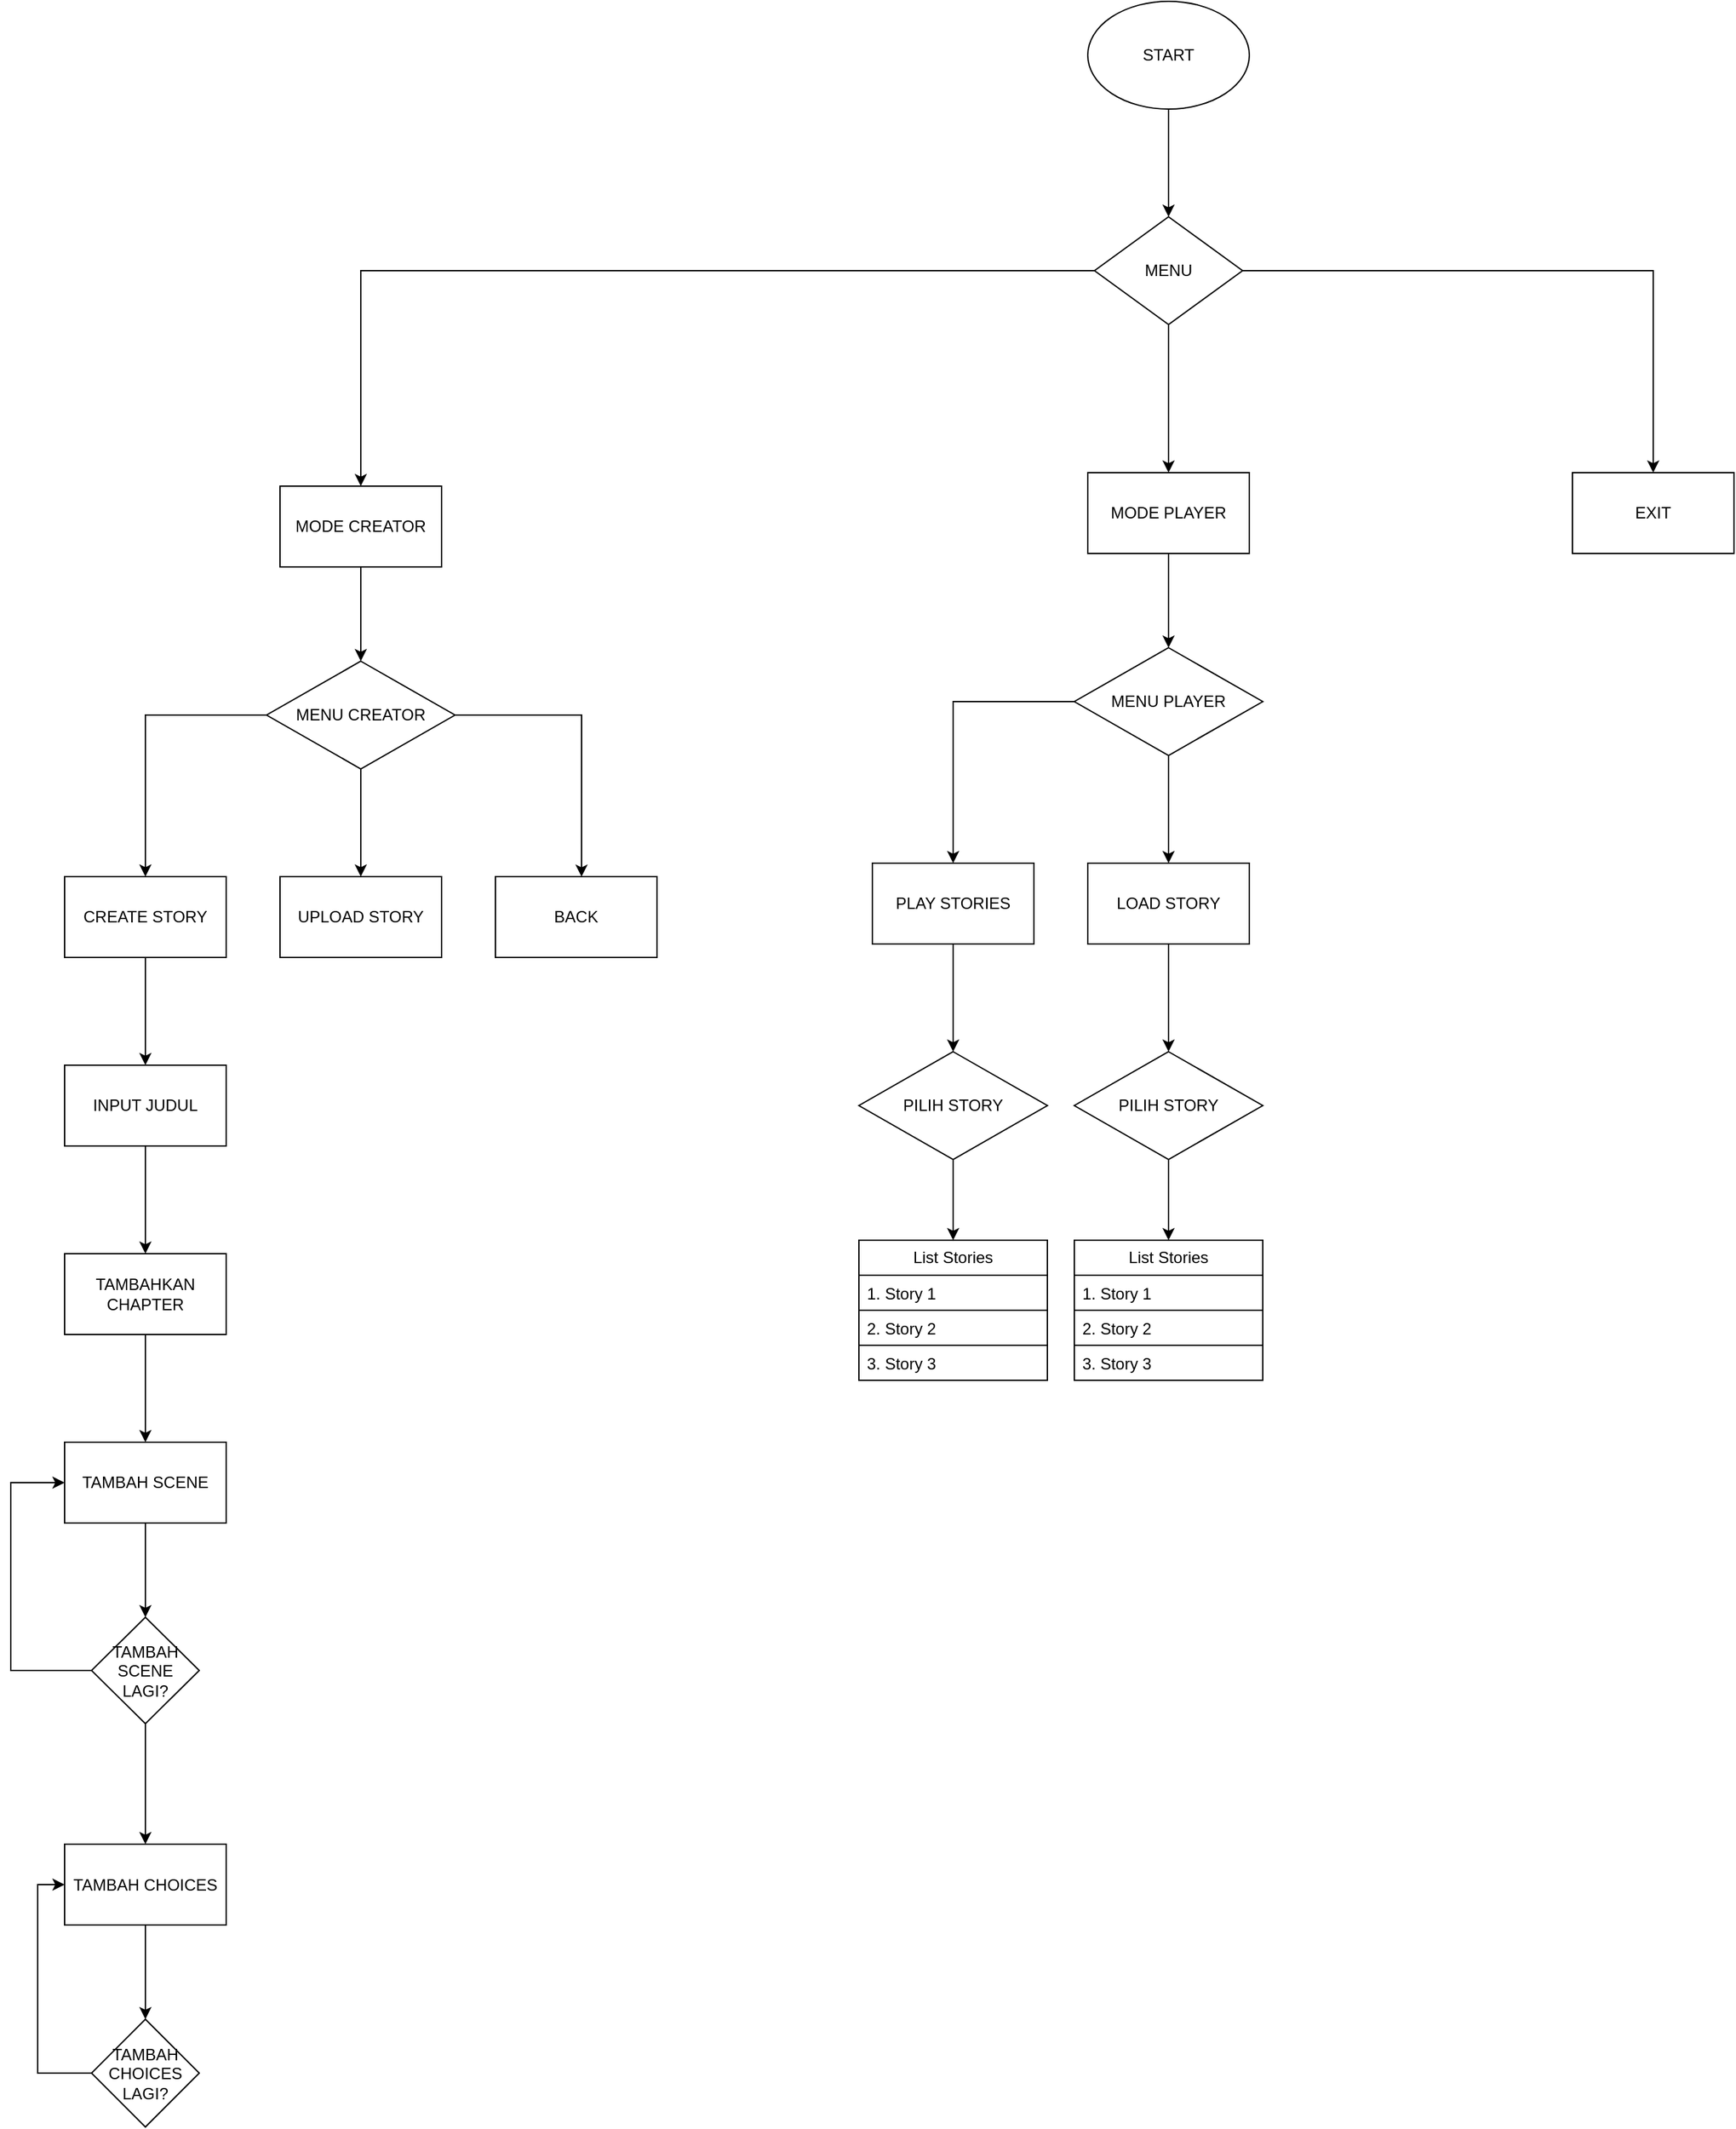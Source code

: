 <mxfile version="27.0.6">
  <diagram id="C5RBs43oDa-KdzZeNtuy" name="Page-1">
    <mxGraphModel dx="2007" dy="1087" grid="1" gridSize="10" guides="1" tooltips="1" connect="1" arrows="1" fold="1" page="1" pageScale="1" pageWidth="4000" pageHeight="5000" math="0" shadow="0">
      <root>
        <mxCell id="WIyWlLk6GJQsqaUBKTNV-0" />
        <mxCell id="WIyWlLk6GJQsqaUBKTNV-1" parent="WIyWlLk6GJQsqaUBKTNV-0" />
        <mxCell id="i5iyKpR7rWGPFOQk52zn-2" value="" style="edgeStyle=orthogonalEdgeStyle;rounded=0;orthogonalLoop=1;jettySize=auto;html=1;" parent="WIyWlLk6GJQsqaUBKTNV-1" source="i5iyKpR7rWGPFOQk52zn-0" target="i5iyKpR7rWGPFOQk52zn-1" edge="1">
          <mxGeometry relative="1" as="geometry" />
        </mxCell>
        <mxCell id="i5iyKpR7rWGPFOQk52zn-0" value="START" style="ellipse;whiteSpace=wrap;html=1;" parent="WIyWlLk6GJQsqaUBKTNV-1" vertex="1">
          <mxGeometry x="960" y="200" width="120" height="80" as="geometry" />
        </mxCell>
        <mxCell id="i5iyKpR7rWGPFOQk52zn-11" value="" style="edgeStyle=orthogonalEdgeStyle;rounded=0;orthogonalLoop=1;jettySize=auto;html=1;" parent="WIyWlLk6GJQsqaUBKTNV-1" source="i5iyKpR7rWGPFOQk52zn-1" target="i5iyKpR7rWGPFOQk52zn-6" edge="1">
          <mxGeometry relative="1" as="geometry" />
        </mxCell>
        <mxCell id="i5iyKpR7rWGPFOQk52zn-12" style="edgeStyle=orthogonalEdgeStyle;rounded=0;orthogonalLoop=1;jettySize=auto;html=1;entryX=0.5;entryY=0;entryDx=0;entryDy=0;" parent="WIyWlLk6GJQsqaUBKTNV-1" source="i5iyKpR7rWGPFOQk52zn-1" target="i5iyKpR7rWGPFOQk52zn-5" edge="1">
          <mxGeometry relative="1" as="geometry" />
        </mxCell>
        <mxCell id="i5iyKpR7rWGPFOQk52zn-13" style="edgeStyle=orthogonalEdgeStyle;rounded=0;orthogonalLoop=1;jettySize=auto;html=1;entryX=0.5;entryY=0;entryDx=0;entryDy=0;" parent="WIyWlLk6GJQsqaUBKTNV-1" source="i5iyKpR7rWGPFOQk52zn-1" target="i5iyKpR7rWGPFOQk52zn-7" edge="1">
          <mxGeometry relative="1" as="geometry" />
        </mxCell>
        <mxCell id="i5iyKpR7rWGPFOQk52zn-1" value="MENU" style="rhombus;whiteSpace=wrap;html=1;" parent="WIyWlLk6GJQsqaUBKTNV-1" vertex="1">
          <mxGeometry x="965" y="360" width="110" height="80" as="geometry" />
        </mxCell>
        <mxCell id="i5iyKpR7rWGPFOQk52zn-15" value="" style="edgeStyle=orthogonalEdgeStyle;rounded=0;orthogonalLoop=1;jettySize=auto;html=1;" parent="WIyWlLk6GJQsqaUBKTNV-1" source="i5iyKpR7rWGPFOQk52zn-5" target="i5iyKpR7rWGPFOQk52zn-14" edge="1">
          <mxGeometry relative="1" as="geometry" />
        </mxCell>
        <mxCell id="i5iyKpR7rWGPFOQk52zn-5" value="MODE CREATOR" style="rounded=0;whiteSpace=wrap;html=1;" parent="WIyWlLk6GJQsqaUBKTNV-1" vertex="1">
          <mxGeometry x="360" y="560" width="120" height="60" as="geometry" />
        </mxCell>
        <mxCell id="Mk5RohK75VuT00nyrbV4-39" value="" style="edgeStyle=orthogonalEdgeStyle;rounded=0;orthogonalLoop=1;jettySize=auto;html=1;" edge="1" parent="WIyWlLk6GJQsqaUBKTNV-1" source="i5iyKpR7rWGPFOQk52zn-6" target="Mk5RohK75VuT00nyrbV4-2">
          <mxGeometry relative="1" as="geometry" />
        </mxCell>
        <mxCell id="i5iyKpR7rWGPFOQk52zn-6" value="MODE PLAYER" style="rounded=0;whiteSpace=wrap;html=1;" parent="WIyWlLk6GJQsqaUBKTNV-1" vertex="1">
          <mxGeometry x="960" y="550" width="120" height="60" as="geometry" />
        </mxCell>
        <mxCell id="i5iyKpR7rWGPFOQk52zn-7" value="EXIT" style="rounded=0;whiteSpace=wrap;html=1;" parent="WIyWlLk6GJQsqaUBKTNV-1" vertex="1">
          <mxGeometry x="1320" y="550" width="120" height="60" as="geometry" />
        </mxCell>
        <mxCell id="i5iyKpR7rWGPFOQk52zn-18" style="edgeStyle=orthogonalEdgeStyle;rounded=0;orthogonalLoop=1;jettySize=auto;html=1;entryX=0.5;entryY=0;entryDx=0;entryDy=0;" parent="WIyWlLk6GJQsqaUBKTNV-1" source="i5iyKpR7rWGPFOQk52zn-14" target="i5iyKpR7rWGPFOQk52zn-16" edge="1">
          <mxGeometry relative="1" as="geometry" />
        </mxCell>
        <mxCell id="i5iyKpR7rWGPFOQk52zn-19" style="edgeStyle=orthogonalEdgeStyle;rounded=0;orthogonalLoop=1;jettySize=auto;html=1;entryX=0.5;entryY=0;entryDx=0;entryDy=0;" parent="WIyWlLk6GJQsqaUBKTNV-1" source="i5iyKpR7rWGPFOQk52zn-14" target="i5iyKpR7rWGPFOQk52zn-17" edge="1">
          <mxGeometry relative="1" as="geometry" />
        </mxCell>
        <mxCell id="i5iyKpR7rWGPFOQk52zn-14" value="MENU CREATOR" style="rhombus;whiteSpace=wrap;html=1;rounded=0;" parent="WIyWlLk6GJQsqaUBKTNV-1" vertex="1">
          <mxGeometry x="350" y="690" width="140" height="80" as="geometry" />
        </mxCell>
        <mxCell id="i5iyKpR7rWGPFOQk52zn-23" value="" style="edgeStyle=orthogonalEdgeStyle;rounded=0;orthogonalLoop=1;jettySize=auto;html=1;" parent="WIyWlLk6GJQsqaUBKTNV-1" source="i5iyKpR7rWGPFOQk52zn-16" target="i5iyKpR7rWGPFOQk52zn-22" edge="1">
          <mxGeometry relative="1" as="geometry" />
        </mxCell>
        <mxCell id="i5iyKpR7rWGPFOQk52zn-16" value="CREATE STORY" style="rounded=0;whiteSpace=wrap;html=1;" parent="WIyWlLk6GJQsqaUBKTNV-1" vertex="1">
          <mxGeometry x="200" y="850" width="120" height="60" as="geometry" />
        </mxCell>
        <mxCell id="i5iyKpR7rWGPFOQk52zn-17" value="UPLOAD STORY" style="rounded=0;whiteSpace=wrap;html=1;" parent="WIyWlLk6GJQsqaUBKTNV-1" vertex="1">
          <mxGeometry x="360" y="850" width="120" height="60" as="geometry" />
        </mxCell>
        <mxCell id="i5iyKpR7rWGPFOQk52zn-20" value="BACK" style="rounded=0;whiteSpace=wrap;html=1;" parent="WIyWlLk6GJQsqaUBKTNV-1" vertex="1">
          <mxGeometry x="520" y="850" width="120" height="60" as="geometry" />
        </mxCell>
        <mxCell id="i5iyKpR7rWGPFOQk52zn-21" style="edgeStyle=orthogonalEdgeStyle;rounded=0;orthogonalLoop=1;jettySize=auto;html=1;entryX=0.533;entryY=0.001;entryDx=0;entryDy=0;entryPerimeter=0;" parent="WIyWlLk6GJQsqaUBKTNV-1" source="i5iyKpR7rWGPFOQk52zn-14" target="i5iyKpR7rWGPFOQk52zn-20" edge="1">
          <mxGeometry relative="1" as="geometry" />
        </mxCell>
        <mxCell id="i5iyKpR7rWGPFOQk52zn-25" value="" style="edgeStyle=orthogonalEdgeStyle;rounded=0;orthogonalLoop=1;jettySize=auto;html=1;" parent="WIyWlLk6GJQsqaUBKTNV-1" source="i5iyKpR7rWGPFOQk52zn-22" target="i5iyKpR7rWGPFOQk52zn-24" edge="1">
          <mxGeometry relative="1" as="geometry" />
        </mxCell>
        <mxCell id="i5iyKpR7rWGPFOQk52zn-22" value="INPUT JUDUL" style="rounded=0;whiteSpace=wrap;html=1;" parent="WIyWlLk6GJQsqaUBKTNV-1" vertex="1">
          <mxGeometry x="200" y="990" width="120" height="60" as="geometry" />
        </mxCell>
        <mxCell id="i5iyKpR7rWGPFOQk52zn-27" value="" style="edgeStyle=orthogonalEdgeStyle;rounded=0;orthogonalLoop=1;jettySize=auto;html=1;" parent="WIyWlLk6GJQsqaUBKTNV-1" source="i5iyKpR7rWGPFOQk52zn-24" target="i5iyKpR7rWGPFOQk52zn-26" edge="1">
          <mxGeometry relative="1" as="geometry" />
        </mxCell>
        <mxCell id="i5iyKpR7rWGPFOQk52zn-24" value="TAMBAHKAN CHAPTER" style="rounded=0;whiteSpace=wrap;html=1;" parent="WIyWlLk6GJQsqaUBKTNV-1" vertex="1">
          <mxGeometry x="200" y="1130" width="120" height="60" as="geometry" />
        </mxCell>
        <mxCell id="i5iyKpR7rWGPFOQk52zn-29" value="" style="edgeStyle=orthogonalEdgeStyle;rounded=0;orthogonalLoop=1;jettySize=auto;html=1;" parent="WIyWlLk6GJQsqaUBKTNV-1" source="i5iyKpR7rWGPFOQk52zn-26" target="i5iyKpR7rWGPFOQk52zn-28" edge="1">
          <mxGeometry relative="1" as="geometry" />
        </mxCell>
        <mxCell id="i5iyKpR7rWGPFOQk52zn-26" value="TAMBAH SCENE" style="rounded=0;whiteSpace=wrap;html=1;" parent="WIyWlLk6GJQsqaUBKTNV-1" vertex="1">
          <mxGeometry x="200" y="1270" width="120" height="60" as="geometry" />
        </mxCell>
        <mxCell id="i5iyKpR7rWGPFOQk52zn-31" style="edgeStyle=orthogonalEdgeStyle;rounded=0;orthogonalLoop=1;jettySize=auto;html=1;entryX=0;entryY=0.5;entryDx=0;entryDy=0;" parent="WIyWlLk6GJQsqaUBKTNV-1" source="i5iyKpR7rWGPFOQk52zn-28" target="i5iyKpR7rWGPFOQk52zn-26" edge="1">
          <mxGeometry relative="1" as="geometry">
            <Array as="points">
              <mxPoint x="160" y="1440" />
              <mxPoint x="160" y="1300" />
            </Array>
          </mxGeometry>
        </mxCell>
        <mxCell id="i5iyKpR7rWGPFOQk52zn-33" value="" style="edgeStyle=orthogonalEdgeStyle;rounded=0;orthogonalLoop=1;jettySize=auto;html=1;" parent="WIyWlLk6GJQsqaUBKTNV-1" source="i5iyKpR7rWGPFOQk52zn-28" target="i5iyKpR7rWGPFOQk52zn-32" edge="1">
          <mxGeometry relative="1" as="geometry" />
        </mxCell>
        <mxCell id="i5iyKpR7rWGPFOQk52zn-28" value="TAMBAH SCENE LAGI?" style="rhombus;whiteSpace=wrap;html=1;rounded=0;" parent="WIyWlLk6GJQsqaUBKTNV-1" vertex="1">
          <mxGeometry x="220" y="1400" width="80" height="79" as="geometry" />
        </mxCell>
        <mxCell id="i5iyKpR7rWGPFOQk52zn-35" value="" style="edgeStyle=orthogonalEdgeStyle;rounded=0;orthogonalLoop=1;jettySize=auto;html=1;" parent="WIyWlLk6GJQsqaUBKTNV-1" source="i5iyKpR7rWGPFOQk52zn-32" target="i5iyKpR7rWGPFOQk52zn-34" edge="1">
          <mxGeometry relative="1" as="geometry" />
        </mxCell>
        <mxCell id="i5iyKpR7rWGPFOQk52zn-32" value="TAMBAH CHOICES" style="whiteSpace=wrap;html=1;rounded=0;" parent="WIyWlLk6GJQsqaUBKTNV-1" vertex="1">
          <mxGeometry x="200" y="1568.5" width="120" height="60" as="geometry" />
        </mxCell>
        <mxCell id="i5iyKpR7rWGPFOQk52zn-36" style="edgeStyle=orthogonalEdgeStyle;rounded=0;orthogonalLoop=1;jettySize=auto;html=1;entryX=0;entryY=0.5;entryDx=0;entryDy=0;exitX=0;exitY=0.5;exitDx=0;exitDy=0;" parent="WIyWlLk6GJQsqaUBKTNV-1" source="i5iyKpR7rWGPFOQk52zn-34" target="i5iyKpR7rWGPFOQk52zn-32" edge="1">
          <mxGeometry relative="1" as="geometry">
            <Array as="points">
              <mxPoint x="180" y="1739" />
              <mxPoint x="180" y="1599" />
            </Array>
          </mxGeometry>
        </mxCell>
        <mxCell id="i5iyKpR7rWGPFOQk52zn-34" value="TAMBAH CHOICES LAGI?" style="rhombus;whiteSpace=wrap;html=1;rounded=0;" parent="WIyWlLk6GJQsqaUBKTNV-1" vertex="1">
          <mxGeometry x="220" y="1698.5" width="80" height="80" as="geometry" />
        </mxCell>
        <mxCell id="Mk5RohK75VuT00nyrbV4-25" value="" style="edgeStyle=orthogonalEdgeStyle;rounded=0;orthogonalLoop=1;jettySize=auto;html=1;" edge="1" parent="WIyWlLk6GJQsqaUBKTNV-1" source="Mk5RohK75VuT00nyrbV4-2" target="Mk5RohK75VuT00nyrbV4-24">
          <mxGeometry relative="1" as="geometry" />
        </mxCell>
        <mxCell id="Mk5RohK75VuT00nyrbV4-27" style="edgeStyle=orthogonalEdgeStyle;rounded=0;orthogonalLoop=1;jettySize=auto;html=1;entryX=0.5;entryY=0;entryDx=0;entryDy=0;" edge="1" parent="WIyWlLk6GJQsqaUBKTNV-1" source="Mk5RohK75VuT00nyrbV4-2" target="Mk5RohK75VuT00nyrbV4-26">
          <mxGeometry relative="1" as="geometry" />
        </mxCell>
        <mxCell id="Mk5RohK75VuT00nyrbV4-2" value="MENU PLAYER" style="rhombus;whiteSpace=wrap;html=1;rounded=0;" vertex="1" parent="WIyWlLk6GJQsqaUBKTNV-1">
          <mxGeometry x="950" y="680" width="140" height="80" as="geometry" />
        </mxCell>
        <mxCell id="Mk5RohK75VuT00nyrbV4-38" style="edgeStyle=orthogonalEdgeStyle;rounded=0;orthogonalLoop=1;jettySize=auto;html=1;entryX=0.5;entryY=0;entryDx=0;entryDy=0;" edge="1" parent="WIyWlLk6GJQsqaUBKTNV-1" source="Mk5RohK75VuT00nyrbV4-5" target="Mk5RohK75VuT00nyrbV4-20">
          <mxGeometry relative="1" as="geometry" />
        </mxCell>
        <mxCell id="Mk5RohK75VuT00nyrbV4-5" value="PILIH STORY" style="rhombus;whiteSpace=wrap;html=1;rounded=0;" vertex="1" parent="WIyWlLk6GJQsqaUBKTNV-1">
          <mxGeometry x="790" y="980" width="140" height="80" as="geometry" />
        </mxCell>
        <mxCell id="Mk5RohK75VuT00nyrbV4-20" value="List Stories" style="swimlane;fontStyle=0;childLayout=stackLayout;horizontal=1;startSize=26;fillColor=none;horizontalStack=0;resizeParent=1;resizeParentMax=0;resizeLast=0;collapsible=1;marginBottom=0;whiteSpace=wrap;html=1;" vertex="1" parent="WIyWlLk6GJQsqaUBKTNV-1">
          <mxGeometry x="790" y="1120" width="140" height="104" as="geometry" />
        </mxCell>
        <mxCell id="Mk5RohK75VuT00nyrbV4-21" value="1. Story 1" style="text;strokeColor=default;fillColor=none;align=left;verticalAlign=top;spacingLeft=4;spacingRight=4;overflow=hidden;rotatable=0;points=[[0,0.5],[1,0.5]];portConstraint=eastwest;whiteSpace=wrap;html=1;" vertex="1" parent="Mk5RohK75VuT00nyrbV4-20">
          <mxGeometry y="26" width="140" height="26" as="geometry" />
        </mxCell>
        <mxCell id="Mk5RohK75VuT00nyrbV4-22" value="2. Story 2" style="text;strokeColor=default;fillColor=none;align=left;verticalAlign=top;spacingLeft=4;spacingRight=4;overflow=hidden;rotatable=0;points=[[0,0.5],[1,0.5]];portConstraint=eastwest;whiteSpace=wrap;html=1;" vertex="1" parent="Mk5RohK75VuT00nyrbV4-20">
          <mxGeometry y="52" width="140" height="26" as="geometry" />
        </mxCell>
        <mxCell id="Mk5RohK75VuT00nyrbV4-23" value="3. Story 3" style="text;strokeColor=default;fillColor=none;align=left;verticalAlign=top;spacingLeft=4;spacingRight=4;overflow=hidden;rotatable=0;points=[[0,0.5],[1,0.5]];portConstraint=eastwest;whiteSpace=wrap;html=1;" vertex="1" parent="Mk5RohK75VuT00nyrbV4-20">
          <mxGeometry y="78" width="140" height="26" as="geometry" />
        </mxCell>
        <mxCell id="Mk5RohK75VuT00nyrbV4-34" value="" style="edgeStyle=orthogonalEdgeStyle;rounded=0;orthogonalLoop=1;jettySize=auto;html=1;" edge="1" parent="WIyWlLk6GJQsqaUBKTNV-1" source="Mk5RohK75VuT00nyrbV4-24" target="Mk5RohK75VuT00nyrbV4-29">
          <mxGeometry relative="1" as="geometry" />
        </mxCell>
        <mxCell id="Mk5RohK75VuT00nyrbV4-24" value="LOAD STORY" style="whiteSpace=wrap;html=1;rounded=0;" vertex="1" parent="WIyWlLk6GJQsqaUBKTNV-1">
          <mxGeometry x="960" y="840" width="120" height="60" as="geometry" />
        </mxCell>
        <mxCell id="Mk5RohK75VuT00nyrbV4-28" value="" style="edgeStyle=orthogonalEdgeStyle;rounded=0;orthogonalLoop=1;jettySize=auto;html=1;" edge="1" parent="WIyWlLk6GJQsqaUBKTNV-1" source="Mk5RohK75VuT00nyrbV4-26" target="Mk5RohK75VuT00nyrbV4-5">
          <mxGeometry relative="1" as="geometry" />
        </mxCell>
        <mxCell id="Mk5RohK75VuT00nyrbV4-26" value="PLAY STORIES" style="whiteSpace=wrap;html=1;rounded=0;" vertex="1" parent="WIyWlLk6GJQsqaUBKTNV-1">
          <mxGeometry x="800" y="840" width="120" height="60" as="geometry" />
        </mxCell>
        <mxCell id="Mk5RohK75VuT00nyrbV4-37" style="edgeStyle=orthogonalEdgeStyle;rounded=0;orthogonalLoop=1;jettySize=auto;html=1;" edge="1" parent="WIyWlLk6GJQsqaUBKTNV-1" source="Mk5RohK75VuT00nyrbV4-29" target="Mk5RohK75VuT00nyrbV4-30">
          <mxGeometry relative="1" as="geometry" />
        </mxCell>
        <mxCell id="Mk5RohK75VuT00nyrbV4-29" value="PILIH STORY" style="rhombus;whiteSpace=wrap;html=1;rounded=0;" vertex="1" parent="WIyWlLk6GJQsqaUBKTNV-1">
          <mxGeometry x="950" y="980" width="140" height="80" as="geometry" />
        </mxCell>
        <mxCell id="Mk5RohK75VuT00nyrbV4-30" value="List Stories" style="swimlane;fontStyle=0;childLayout=stackLayout;horizontal=1;startSize=26;fillColor=none;horizontalStack=0;resizeParent=1;resizeParentMax=0;resizeLast=0;collapsible=1;marginBottom=0;whiteSpace=wrap;html=1;" vertex="1" parent="WIyWlLk6GJQsqaUBKTNV-1">
          <mxGeometry x="950" y="1120" width="140" height="104" as="geometry" />
        </mxCell>
        <mxCell id="Mk5RohK75VuT00nyrbV4-31" value="1. Story 1" style="text;strokeColor=default;fillColor=none;align=left;verticalAlign=top;spacingLeft=4;spacingRight=4;overflow=hidden;rotatable=0;points=[[0,0.5],[1,0.5]];portConstraint=eastwest;whiteSpace=wrap;html=1;" vertex="1" parent="Mk5RohK75VuT00nyrbV4-30">
          <mxGeometry y="26" width="140" height="26" as="geometry" />
        </mxCell>
        <mxCell id="Mk5RohK75VuT00nyrbV4-32" value="2. Story 2" style="text;strokeColor=default;fillColor=none;align=left;verticalAlign=top;spacingLeft=4;spacingRight=4;overflow=hidden;rotatable=0;points=[[0,0.5],[1,0.5]];portConstraint=eastwest;whiteSpace=wrap;html=1;" vertex="1" parent="Mk5RohK75VuT00nyrbV4-30">
          <mxGeometry y="52" width="140" height="26" as="geometry" />
        </mxCell>
        <mxCell id="Mk5RohK75VuT00nyrbV4-33" value="3. Story 3" style="text;strokeColor=default;fillColor=none;align=left;verticalAlign=top;spacingLeft=4;spacingRight=4;overflow=hidden;rotatable=0;points=[[0,0.5],[1,0.5]];portConstraint=eastwest;whiteSpace=wrap;html=1;" vertex="1" parent="Mk5RohK75VuT00nyrbV4-30">
          <mxGeometry y="78" width="140" height="26" as="geometry" />
        </mxCell>
      </root>
    </mxGraphModel>
  </diagram>
</mxfile>
